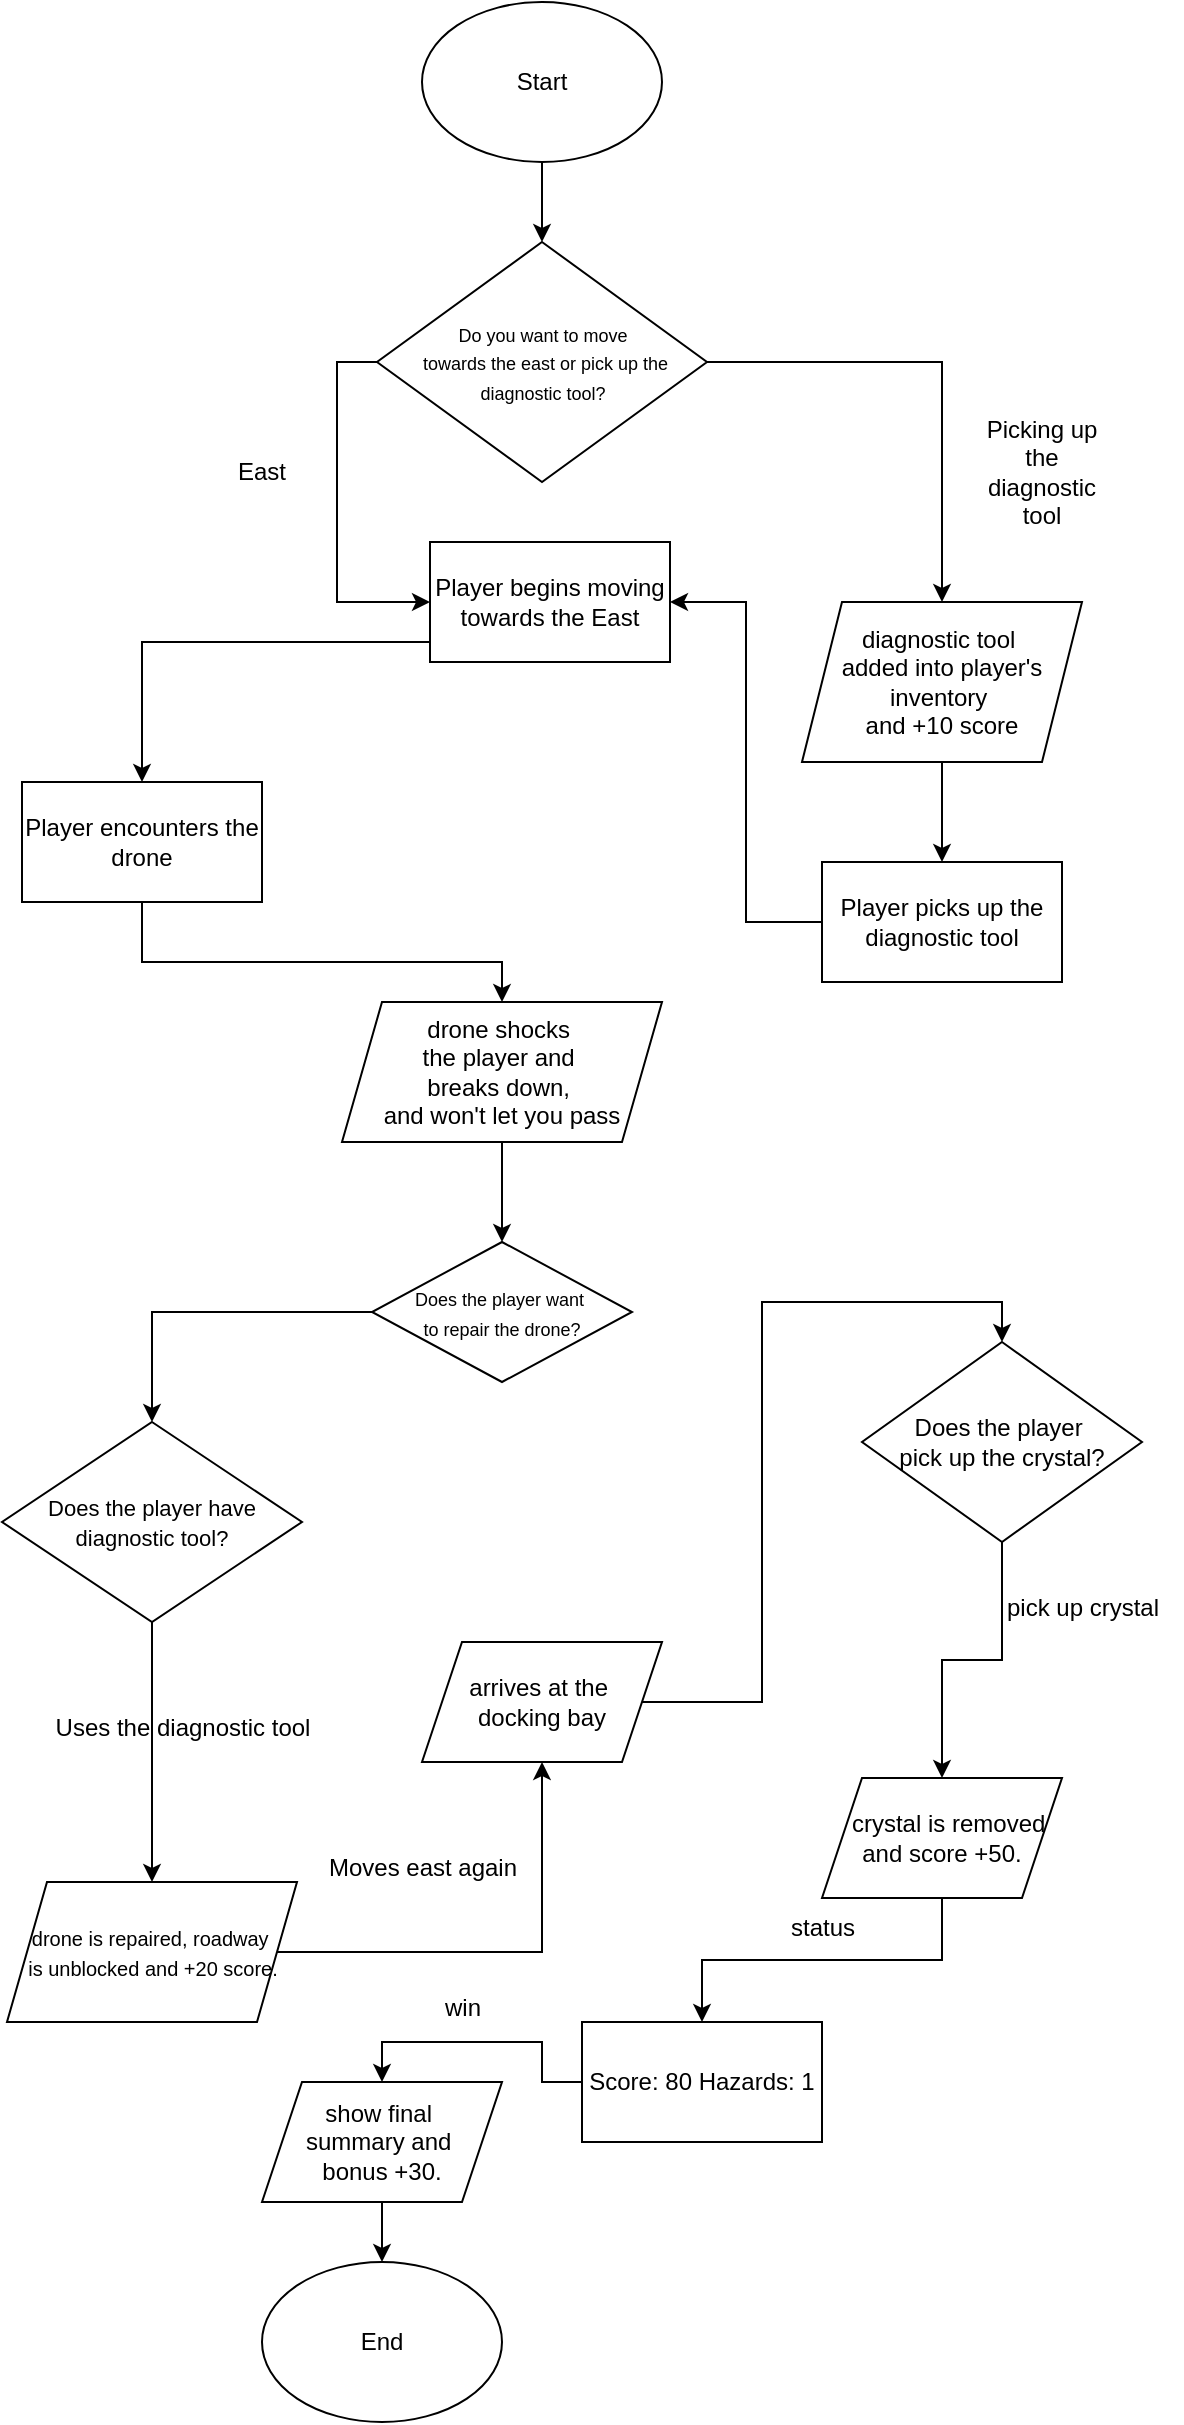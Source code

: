 <mxfile version="27.1.4">
  <diagram id="C5RBs43oDa-KdzZeNtuy" name="Page-1">
    <mxGraphModel dx="688" dy="554" grid="1" gridSize="10" guides="1" tooltips="1" connect="1" arrows="1" fold="1" page="1" pageScale="1" pageWidth="827" pageHeight="1169" math="0" shadow="0">
      <root>
        <mxCell id="WIyWlLk6GJQsqaUBKTNV-0" />
        <mxCell id="WIyWlLk6GJQsqaUBKTNV-1" parent="WIyWlLk6GJQsqaUBKTNV-0" />
        <mxCell id="p-kOWp8Kr_RvIh3Eu6UM-2" style="edgeStyle=orthogonalEdgeStyle;rounded=0;orthogonalLoop=1;jettySize=auto;html=1;" parent="WIyWlLk6GJQsqaUBKTNV-1" source="p-kOWp8Kr_RvIh3Eu6UM-0" target="p-kOWp8Kr_RvIh3Eu6UM-5" edge="1">
          <mxGeometry relative="1" as="geometry">
            <mxPoint x="410" y="160" as="targetPoint" />
          </mxGeometry>
        </mxCell>
        <mxCell id="p-kOWp8Kr_RvIh3Eu6UM-0" value="Start" style="ellipse;whiteSpace=wrap;html=1;" parent="WIyWlLk6GJQsqaUBKTNV-1" vertex="1">
          <mxGeometry x="350" y="30" width="120" height="80" as="geometry" />
        </mxCell>
        <mxCell id="p-kOWp8Kr_RvIh3Eu6UM-6" style="edgeStyle=orthogonalEdgeStyle;rounded=0;orthogonalLoop=1;jettySize=auto;html=1;exitX=0;exitY=0.5;exitDx=0;exitDy=0;entryX=0;entryY=0.5;entryDx=0;entryDy=0;" parent="WIyWlLk6GJQsqaUBKTNV-1" source="p-kOWp8Kr_RvIh3Eu6UM-5" target="p-kOWp8Kr_RvIh3Eu6UM-16" edge="1">
          <mxGeometry relative="1" as="geometry">
            <mxPoint x="320" y="340" as="targetPoint" />
            <mxPoint x="307.5" y="210" as="sourcePoint" />
          </mxGeometry>
        </mxCell>
        <mxCell id="p-kOWp8Kr_RvIh3Eu6UM-12" style="edgeStyle=orthogonalEdgeStyle;rounded=0;orthogonalLoop=1;jettySize=auto;html=1;" parent="WIyWlLk6GJQsqaUBKTNV-1" source="p-kOWp8Kr_RvIh3Eu6UM-5" target="p-kOWp8Kr_RvIh3Eu6UM-17" edge="1">
          <mxGeometry relative="1" as="geometry">
            <mxPoint x="620" y="420.0" as="targetPoint" />
          </mxGeometry>
        </mxCell>
        <mxCell id="p-kOWp8Kr_RvIh3Eu6UM-5" value="&lt;font style=&quot;font-size: 9px;&quot;&gt;Do you want to move&lt;/font&gt;&lt;div&gt;&lt;font style=&quot;font-size: 9px;&quot;&gt;&amp;nbsp;towards the east or pick up the diagnostic tool?&lt;/font&gt;&lt;/div&gt;" style="rhombus;whiteSpace=wrap;html=1;" parent="WIyWlLk6GJQsqaUBKTNV-1" vertex="1">
          <mxGeometry x="327.5" y="150" width="165" height="120" as="geometry" />
        </mxCell>
        <mxCell id="p-kOWp8Kr_RvIh3Eu6UM-9" value="East" style="text;html=1;align=center;verticalAlign=middle;whiteSpace=wrap;rounded=0;" parent="WIyWlLk6GJQsqaUBKTNV-1" vertex="1">
          <mxGeometry x="240" y="250" width="60" height="30" as="geometry" />
        </mxCell>
        <mxCell id="p-kOWp8Kr_RvIh3Eu6UM-22" style="edgeStyle=orthogonalEdgeStyle;rounded=0;orthogonalLoop=1;jettySize=auto;html=1;" parent="WIyWlLk6GJQsqaUBKTNV-1" source="p-kOWp8Kr_RvIh3Eu6UM-11" target="p-kOWp8Kr_RvIh3Eu6UM-21" edge="1">
          <mxGeometry relative="1" as="geometry">
            <Array as="points">
              <mxPoint x="210" y="510" />
              <mxPoint x="390" y="510" />
            </Array>
          </mxGeometry>
        </mxCell>
        <mxCell id="p-kOWp8Kr_RvIh3Eu6UM-11" value="Player encounters the drone" style="rounded=0;whiteSpace=wrap;html=1;" parent="WIyWlLk6GJQsqaUBKTNV-1" vertex="1">
          <mxGeometry x="150" y="420" width="120" height="60" as="geometry" />
        </mxCell>
        <mxCell id="p-kOWp8Kr_RvIh3Eu6UM-13" value="Picking up the diagnostic tool" style="text;html=1;align=center;verticalAlign=middle;whiteSpace=wrap;rounded=0;" parent="WIyWlLk6GJQsqaUBKTNV-1" vertex="1">
          <mxGeometry x="630" y="250" width="60" height="30" as="geometry" />
        </mxCell>
        <mxCell id="p-kOWp8Kr_RvIh3Eu6UM-19" style="edgeStyle=orthogonalEdgeStyle;rounded=0;orthogonalLoop=1;jettySize=auto;html=1;entryX=1;entryY=0.5;entryDx=0;entryDy=0;" parent="WIyWlLk6GJQsqaUBKTNV-1" source="p-kOWp8Kr_RvIh3Eu6UM-14" target="p-kOWp8Kr_RvIh3Eu6UM-16" edge="1">
          <mxGeometry relative="1" as="geometry" />
        </mxCell>
        <mxCell id="p-kOWp8Kr_RvIh3Eu6UM-14" value="Player picks up the diagnostic tool" style="rounded=0;whiteSpace=wrap;html=1;" parent="WIyWlLk6GJQsqaUBKTNV-1" vertex="1">
          <mxGeometry x="550" y="460" width="120" height="60" as="geometry" />
        </mxCell>
        <mxCell id="p-kOWp8Kr_RvIh3Eu6UM-20" style="edgeStyle=orthogonalEdgeStyle;rounded=0;orthogonalLoop=1;jettySize=auto;html=1;" parent="WIyWlLk6GJQsqaUBKTNV-1" source="p-kOWp8Kr_RvIh3Eu6UM-16" target="p-kOWp8Kr_RvIh3Eu6UM-11" edge="1">
          <mxGeometry relative="1" as="geometry">
            <Array as="points">
              <mxPoint x="210" y="350" />
            </Array>
          </mxGeometry>
        </mxCell>
        <mxCell id="p-kOWp8Kr_RvIh3Eu6UM-16" value="Player begins moving towards the East" style="rounded=0;whiteSpace=wrap;html=1;" parent="WIyWlLk6GJQsqaUBKTNV-1" vertex="1">
          <mxGeometry x="354" y="300" width="120" height="60" as="geometry" />
        </mxCell>
        <mxCell id="p-kOWp8Kr_RvIh3Eu6UM-18" style="edgeStyle=orthogonalEdgeStyle;rounded=0;orthogonalLoop=1;jettySize=auto;html=1;entryX=0.5;entryY=0;entryDx=0;entryDy=0;" parent="WIyWlLk6GJQsqaUBKTNV-1" source="p-kOWp8Kr_RvIh3Eu6UM-17" target="p-kOWp8Kr_RvIh3Eu6UM-14" edge="1">
          <mxGeometry relative="1" as="geometry" />
        </mxCell>
        <mxCell id="p-kOWp8Kr_RvIh3Eu6UM-17" value="diagnostic&amp;nbsp;&lt;span style=&quot;background-color: transparent; color: light-dark(rgb(0, 0, 0), rgb(255, 255, 255));&quot;&gt;tool&amp;nbsp;&lt;/span&gt;&lt;div&gt;&lt;span style=&quot;background-color: transparent; color: light-dark(rgb(0, 0, 0), rgb(255, 255, 255));&quot;&gt;added into player&#39;s inventory&amp;nbsp;&lt;/span&gt;&lt;div&gt;and +10 score&lt;/div&gt;&lt;/div&gt;" style="shape=parallelogram;perimeter=parallelogramPerimeter;whiteSpace=wrap;html=1;fixedSize=1;" parent="WIyWlLk6GJQsqaUBKTNV-1" vertex="1">
          <mxGeometry x="540" y="330" width="140" height="80" as="geometry" />
        </mxCell>
        <mxCell id="p-kOWp8Kr_RvIh3Eu6UM-24" style="edgeStyle=orthogonalEdgeStyle;rounded=0;orthogonalLoop=1;jettySize=auto;html=1;" parent="WIyWlLk6GJQsqaUBKTNV-1" source="p-kOWp8Kr_RvIh3Eu6UM-21" target="p-kOWp8Kr_RvIh3Eu6UM-23" edge="1">
          <mxGeometry relative="1" as="geometry" />
        </mxCell>
        <mxCell id="p-kOWp8Kr_RvIh3Eu6UM-21" value="drone shocks&amp;nbsp;&lt;div&gt;the player and&amp;nbsp;&lt;/div&gt;&lt;div&gt;breaks down,&amp;nbsp;&lt;/div&gt;&lt;div&gt;and won&#39;t let you pass&lt;/div&gt;" style="shape=parallelogram;perimeter=parallelogramPerimeter;whiteSpace=wrap;html=1;fixedSize=1;" parent="WIyWlLk6GJQsqaUBKTNV-1" vertex="1">
          <mxGeometry x="310" y="530" width="160" height="70" as="geometry" />
        </mxCell>
        <mxCell id="p-kOWp8Kr_RvIh3Eu6UM-26" style="edgeStyle=orthogonalEdgeStyle;rounded=0;orthogonalLoop=1;jettySize=auto;html=1;" parent="WIyWlLk6GJQsqaUBKTNV-1" source="p-kOWp8Kr_RvIh3Eu6UM-23" target="p-kOWp8Kr_RvIh3Eu6UM-27" edge="1">
          <mxGeometry relative="1" as="geometry">
            <mxPoint x="230" y="760" as="targetPoint" />
          </mxGeometry>
        </mxCell>
        <mxCell id="p-kOWp8Kr_RvIh3Eu6UM-23" value="&lt;font style=&quot;font-size: 9px;&quot;&gt;Does the player want&amp;nbsp;&lt;/font&gt;&lt;div&gt;&lt;font style=&quot;font-size: 9px;&quot;&gt;to repair the drone?&lt;/font&gt;&lt;/div&gt;" style="rhombus;whiteSpace=wrap;html=1;" parent="WIyWlLk6GJQsqaUBKTNV-1" vertex="1">
          <mxGeometry x="325" y="650" width="130" height="70" as="geometry" />
        </mxCell>
        <mxCell id="p-kOWp8Kr_RvIh3Eu6UM-28" style="edgeStyle=orthogonalEdgeStyle;rounded=0;orthogonalLoop=1;jettySize=auto;html=1;" parent="WIyWlLk6GJQsqaUBKTNV-1" source="p-kOWp8Kr_RvIh3Eu6UM-27" target="p-kOWp8Kr_RvIh3Eu6UM-30" edge="1">
          <mxGeometry relative="1" as="geometry">
            <mxPoint x="215" y="970" as="targetPoint" />
          </mxGeometry>
        </mxCell>
        <mxCell id="p-kOWp8Kr_RvIh3Eu6UM-27" value="&lt;font style=&quot;font-size: 11px;&quot;&gt;Does the player have diagnostic tool?&lt;/font&gt;" style="rhombus;whiteSpace=wrap;html=1;" parent="WIyWlLk6GJQsqaUBKTNV-1" vertex="1">
          <mxGeometry x="140" y="740" width="150" height="100" as="geometry" />
        </mxCell>
        <mxCell id="p-kOWp8Kr_RvIh3Eu6UM-29" value="Uses the diagnostic tool" style="text;html=1;align=center;verticalAlign=middle;resizable=0;points=[];autosize=1;strokeColor=none;fillColor=none;" parent="WIyWlLk6GJQsqaUBKTNV-1" vertex="1">
          <mxGeometry x="155" y="878" width="150" height="30" as="geometry" />
        </mxCell>
        <mxCell id="p-kOWp8Kr_RvIh3Eu6UM-31" style="edgeStyle=orthogonalEdgeStyle;rounded=0;orthogonalLoop=1;jettySize=auto;html=1;entryX=0.5;entryY=1;entryDx=0;entryDy=0;" parent="WIyWlLk6GJQsqaUBKTNV-1" source="p-kOWp8Kr_RvIh3Eu6UM-30" target="p-kOWp8Kr_RvIh3Eu6UM-32" edge="1">
          <mxGeometry relative="1" as="geometry">
            <mxPoint x="410" y="930" as="targetPoint" />
          </mxGeometry>
        </mxCell>
        <mxCell id="p-kOWp8Kr_RvIh3Eu6UM-30" value="&lt;font style=&quot;font-size: 10px;&quot;&gt;drone is repaired, roadway&amp;nbsp;&lt;/font&gt;&lt;div&gt;&lt;font style=&quot;font-size: 10px;&quot;&gt;is unblocked and +20 score.&lt;/font&gt;&lt;/div&gt;" style="shape=parallelogram;perimeter=parallelogramPerimeter;whiteSpace=wrap;html=1;fixedSize=1;" parent="WIyWlLk6GJQsqaUBKTNV-1" vertex="1">
          <mxGeometry x="142.5" y="970" width="145" height="70" as="geometry" />
        </mxCell>
        <mxCell id="p-kOWp8Kr_RvIh3Eu6UM-34" style="edgeStyle=orthogonalEdgeStyle;rounded=0;orthogonalLoop=1;jettySize=auto;html=1;entryX=0.5;entryY=0;entryDx=0;entryDy=0;" parent="WIyWlLk6GJQsqaUBKTNV-1" source="p-kOWp8Kr_RvIh3Eu6UM-32" target="p-kOWp8Kr_RvIh3Eu6UM-35" edge="1">
          <mxGeometry relative="1" as="geometry">
            <mxPoint x="480" y="720" as="targetPoint" />
          </mxGeometry>
        </mxCell>
        <mxCell id="p-kOWp8Kr_RvIh3Eu6UM-32" value="arrives at the&amp;nbsp;&lt;div&gt;docking bay&lt;/div&gt;" style="shape=parallelogram;perimeter=parallelogramPerimeter;whiteSpace=wrap;html=1;fixedSize=1;" parent="WIyWlLk6GJQsqaUBKTNV-1" vertex="1">
          <mxGeometry x="350" y="850" width="120" height="60" as="geometry" />
        </mxCell>
        <mxCell id="p-kOWp8Kr_RvIh3Eu6UM-33" value="Moves east again" style="text;html=1;align=center;verticalAlign=middle;resizable=0;points=[];autosize=1;strokeColor=none;fillColor=none;" parent="WIyWlLk6GJQsqaUBKTNV-1" vertex="1">
          <mxGeometry x="290" y="948" width="120" height="30" as="geometry" />
        </mxCell>
        <mxCell id="p-kOWp8Kr_RvIh3Eu6UM-36" style="edgeStyle=orthogonalEdgeStyle;rounded=0;orthogonalLoop=1;jettySize=auto;html=1;" parent="WIyWlLk6GJQsqaUBKTNV-1" source="p-kOWp8Kr_RvIh3Eu6UM-35" target="p-kOWp8Kr_RvIh3Eu6UM-38" edge="1">
          <mxGeometry relative="1" as="geometry">
            <mxPoint x="610" y="900" as="targetPoint" />
          </mxGeometry>
        </mxCell>
        <mxCell id="p-kOWp8Kr_RvIh3Eu6UM-35" value="Does the player&amp;nbsp;&lt;div&gt;pick up the crystal?&lt;/div&gt;" style="rhombus;whiteSpace=wrap;html=1;" parent="WIyWlLk6GJQsqaUBKTNV-1" vertex="1">
          <mxGeometry x="570" y="700" width="140" height="100" as="geometry" />
        </mxCell>
        <mxCell id="p-kOWp8Kr_RvIh3Eu6UM-37" value="pick up crystal" style="text;html=1;align=center;verticalAlign=middle;resizable=0;points=[];autosize=1;strokeColor=none;fillColor=none;" parent="WIyWlLk6GJQsqaUBKTNV-1" vertex="1">
          <mxGeometry x="630" y="818" width="100" height="30" as="geometry" />
        </mxCell>
        <mxCell id="p-kOWp8Kr_RvIh3Eu6UM-39" style="edgeStyle=orthogonalEdgeStyle;rounded=0;orthogonalLoop=1;jettySize=auto;html=1;" parent="WIyWlLk6GJQsqaUBKTNV-1" source="p-kOWp8Kr_RvIh3Eu6UM-38" target="p-kOWp8Kr_RvIh3Eu6UM-41" edge="1">
          <mxGeometry relative="1" as="geometry">
            <mxPoint x="490" y="1040" as="targetPoint" />
          </mxGeometry>
        </mxCell>
        <mxCell id="p-kOWp8Kr_RvIh3Eu6UM-38" value="&amp;nbsp; crystal is removed and score +50." style="shape=parallelogram;perimeter=parallelogramPerimeter;whiteSpace=wrap;html=1;fixedSize=1;" parent="WIyWlLk6GJQsqaUBKTNV-1" vertex="1">
          <mxGeometry x="550" y="918" width="120" height="60" as="geometry" />
        </mxCell>
        <mxCell id="p-kOWp8Kr_RvIh3Eu6UM-40" value="status" style="text;html=1;align=center;verticalAlign=middle;resizable=0;points=[];autosize=1;strokeColor=none;fillColor=none;" parent="WIyWlLk6GJQsqaUBKTNV-1" vertex="1">
          <mxGeometry x="520" y="978" width="60" height="30" as="geometry" />
        </mxCell>
        <mxCell id="p-kOWp8Kr_RvIh3Eu6UM-45" style="edgeStyle=orthogonalEdgeStyle;rounded=0;orthogonalLoop=1;jettySize=auto;html=1;entryX=0.5;entryY=0;entryDx=0;entryDy=0;" parent="WIyWlLk6GJQsqaUBKTNV-1" source="p-kOWp8Kr_RvIh3Eu6UM-41" target="p-kOWp8Kr_RvIh3Eu6UM-43" edge="1">
          <mxGeometry relative="1" as="geometry" />
        </mxCell>
        <mxCell id="p-kOWp8Kr_RvIh3Eu6UM-41" value="Score: 80 Hazards: 1" style="rounded=0;whiteSpace=wrap;html=1;" parent="WIyWlLk6GJQsqaUBKTNV-1" vertex="1">
          <mxGeometry x="430" y="1040" width="120" height="60" as="geometry" />
        </mxCell>
        <mxCell id="p-kOWp8Kr_RvIh3Eu6UM-48" style="edgeStyle=orthogonalEdgeStyle;rounded=0;orthogonalLoop=1;jettySize=auto;html=1;entryX=0.5;entryY=0;entryDx=0;entryDy=0;" parent="WIyWlLk6GJQsqaUBKTNV-1" source="p-kOWp8Kr_RvIh3Eu6UM-43" target="p-kOWp8Kr_RvIh3Eu6UM-49" edge="1">
          <mxGeometry relative="1" as="geometry">
            <mxPoint x="330" y="1150.0" as="targetPoint" />
            <Array as="points" />
          </mxGeometry>
        </mxCell>
        <mxCell id="p-kOWp8Kr_RvIh3Eu6UM-43" value="show final&amp;nbsp;&lt;div&gt;summary and&amp;nbsp;&lt;/div&gt;&lt;div&gt;bonus +30.&lt;/div&gt;" style="shape=parallelogram;perimeter=parallelogramPerimeter;whiteSpace=wrap;html=1;fixedSize=1;" parent="WIyWlLk6GJQsqaUBKTNV-1" vertex="1">
          <mxGeometry x="270" y="1070" width="120" height="60" as="geometry" />
        </mxCell>
        <mxCell id="p-kOWp8Kr_RvIh3Eu6UM-47" value="win" style="text;html=1;align=center;verticalAlign=middle;resizable=0;points=[];autosize=1;strokeColor=none;fillColor=none;" parent="WIyWlLk6GJQsqaUBKTNV-1" vertex="1">
          <mxGeometry x="350" y="1018" width="40" height="30" as="geometry" />
        </mxCell>
        <mxCell id="p-kOWp8Kr_RvIh3Eu6UM-49" value="End" style="ellipse;whiteSpace=wrap;html=1;" parent="WIyWlLk6GJQsqaUBKTNV-1" vertex="1">
          <mxGeometry x="270" y="1160" width="120" height="80" as="geometry" />
        </mxCell>
      </root>
    </mxGraphModel>
  </diagram>
</mxfile>
